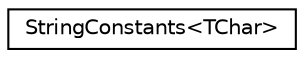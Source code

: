 digraph "Graphical Class Hierarchy"
{
  edge [fontname="Helvetica",fontsize="10",labelfontname="Helvetica",labelfontsize="10"];
  node [fontname="Helvetica",fontsize="10",shape=record];
  rankdir="LR";
  Node0 [label="StringConstants\<TChar\>",height=0.2,width=0.4,color="black", fillcolor="white", style="filled",URL="$structaworx_1_1StringConstants.html"];
}

